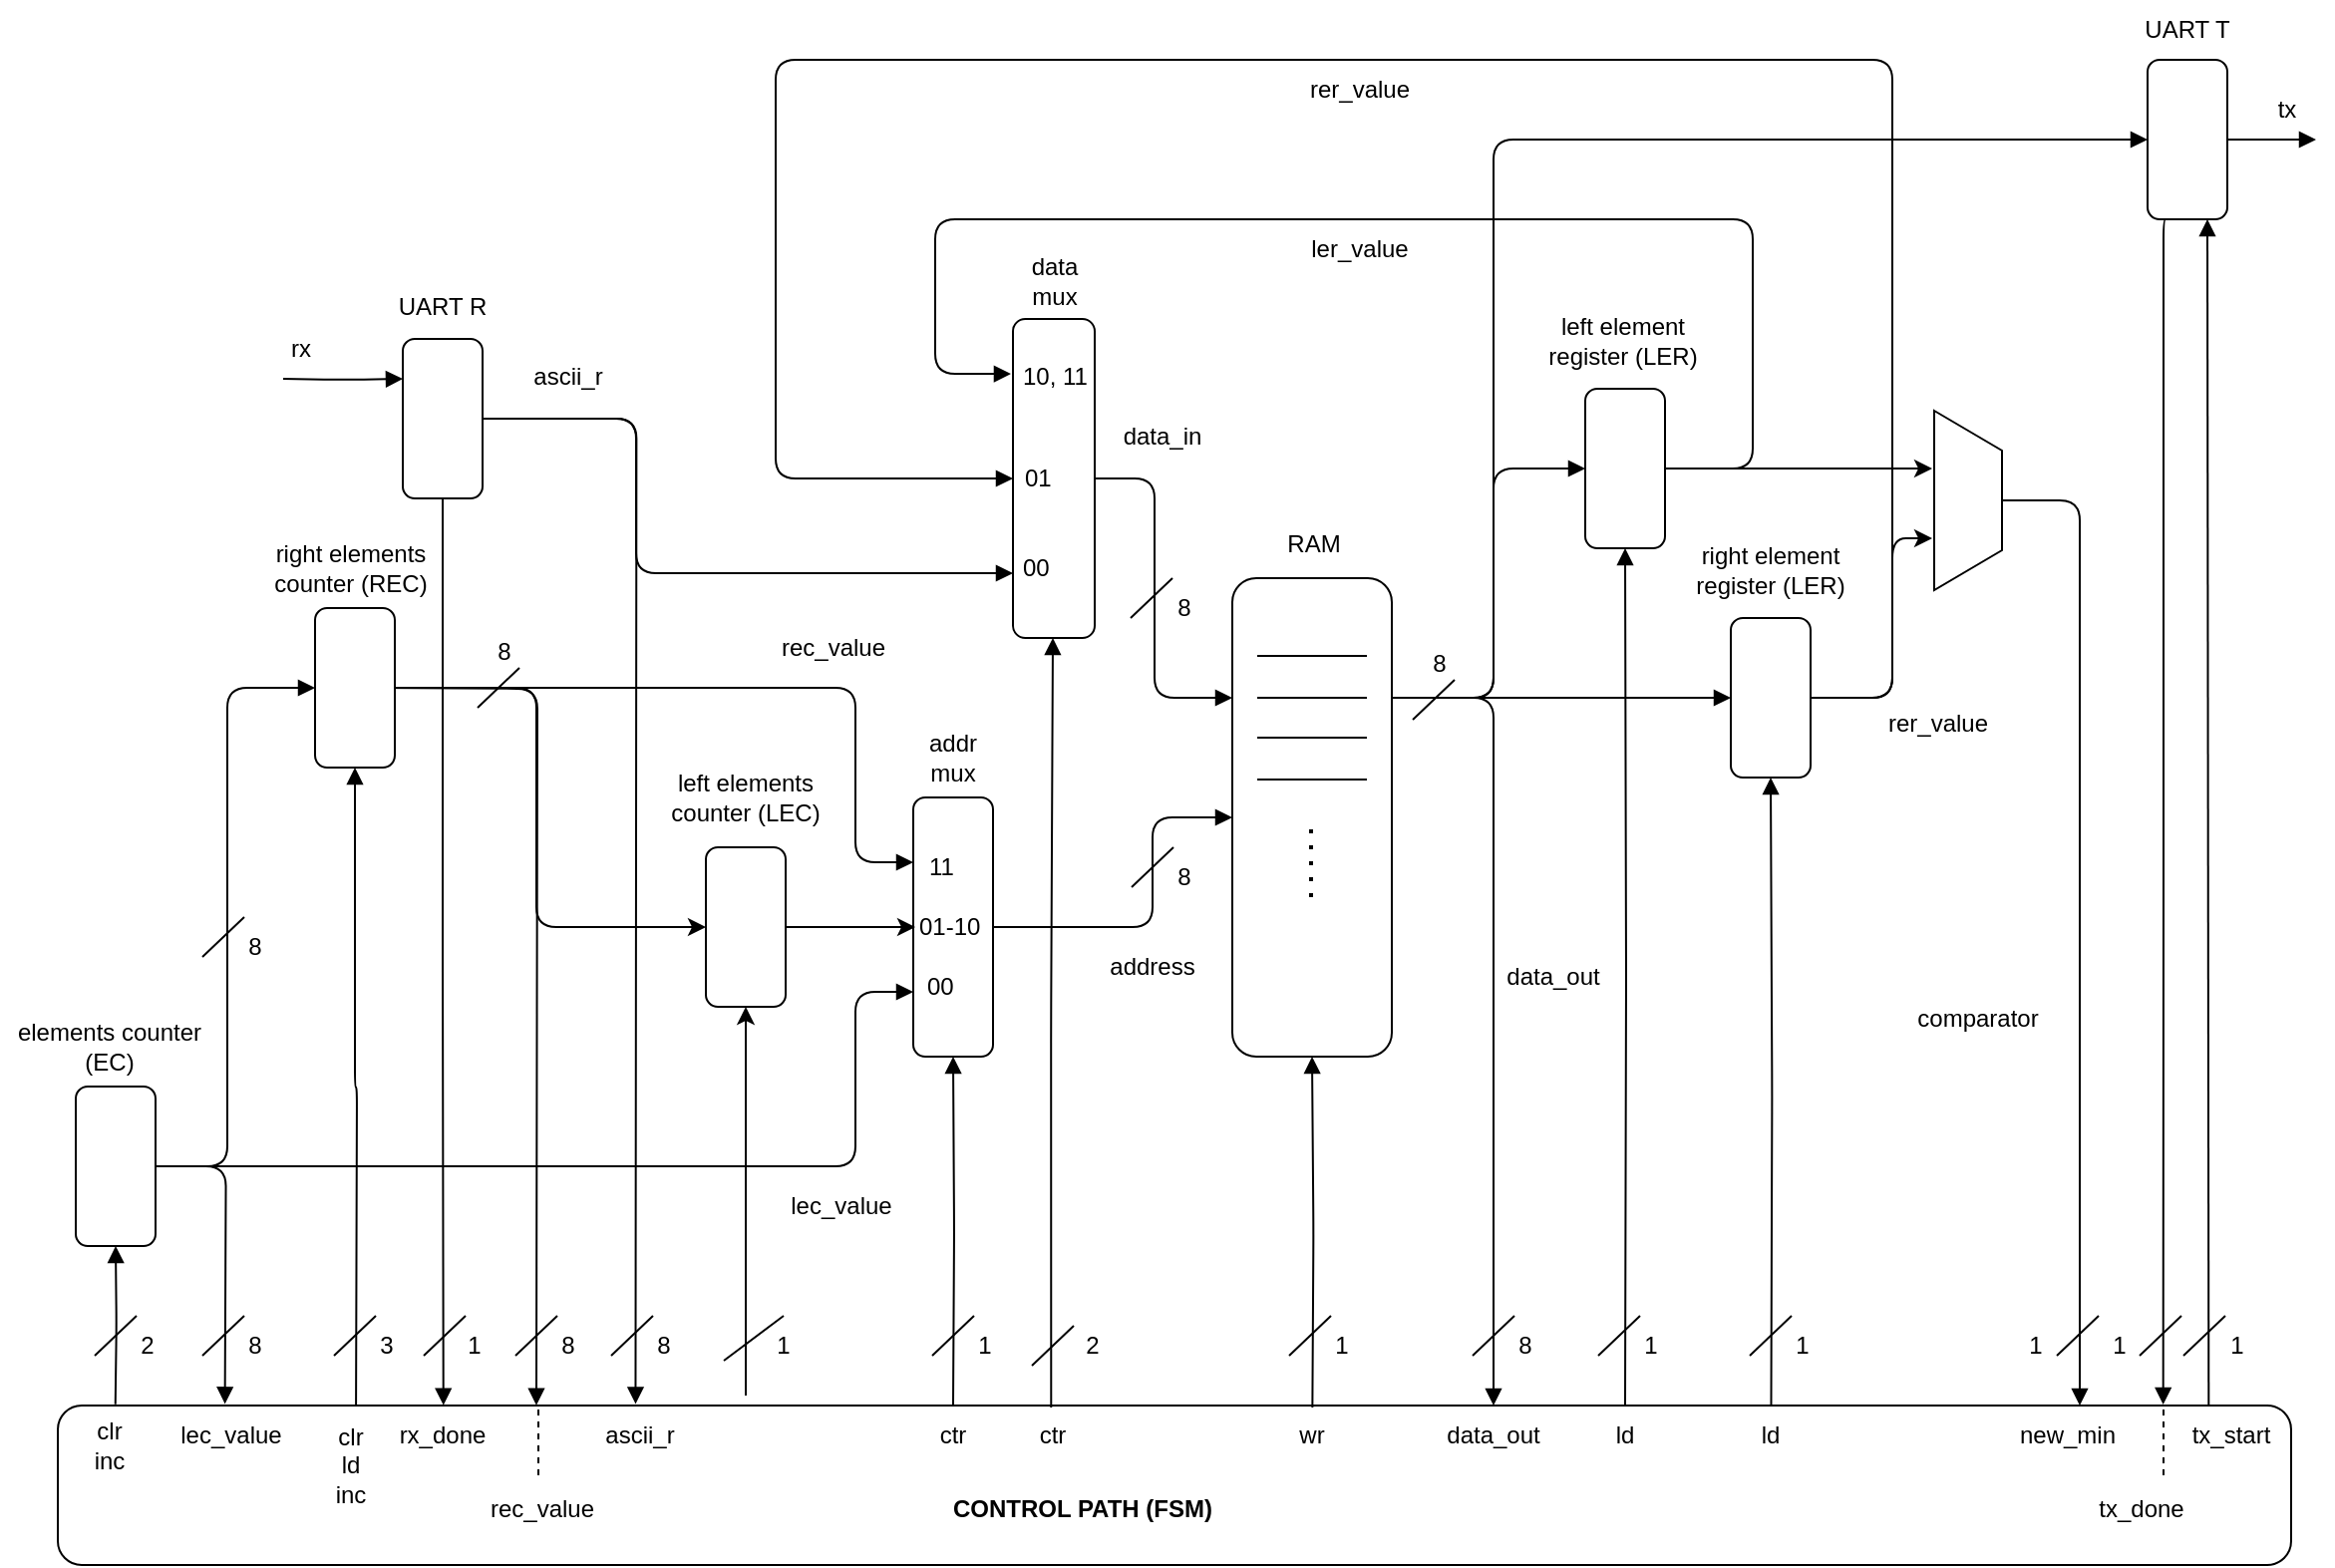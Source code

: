 <mxfile>
    <diagram id="h5a3ldeYXyFLJkilJJnu" name="Page-1">
        <mxGraphModel dx="2422" dy="714" grid="1" gridSize="10" guides="1" tooltips="1" connect="1" arrows="1" fold="1" page="1" pageScale="1" pageWidth="1169" pageHeight="827" math="0" shadow="0">
            <root>
                <mxCell id="0"/>
                <mxCell id="1" parent="0"/>
                <mxCell id="CEuMxIN872mGvEXIS4uV-9" value="" style="rounded=1;whiteSpace=wrap;html=1;" parent="1" vertex="1">
                    <mxGeometry x="499" y="170" width="41" height="160" as="geometry"/>
                </mxCell>
                <mxCell id="oYQ-7bH0k8p__cUf9KNq-63" value="" style="rounded=1;whiteSpace=wrap;html=1;fillColor=none;" parent="1" vertex="1">
                    <mxGeometry x="20" y="715" width="1120" height="80" as="geometry"/>
                </mxCell>
                <mxCell id="XavPDIhAIsiHv7DO1WEM-35" style="edgeStyle=orthogonalEdgeStyle;rounded=1;orthogonalLoop=1;jettySize=auto;html=1;entryX=0.5;entryY=1;entryDx=0;entryDy=0;endArrow=block;endFill=1;exitX=0.029;exitY=-0.008;exitDx=0;exitDy=0;exitPerimeter=0;" parent="1" target="XavPDIhAIsiHv7DO1WEM-1" edge="1">
                    <mxGeometry relative="1" as="geometry">
                        <mxPoint x="48.87" y="714.36" as="sourcePoint"/>
                    </mxGeometry>
                </mxCell>
                <mxCell id="SNIWQE7JzBNAjQenBuYs-28" style="edgeStyle=orthogonalEdgeStyle;rounded=1;orthogonalLoop=1;jettySize=auto;html=1;exitX=1;exitY=0.5;exitDx=0;exitDy=0;entryX=0;entryY=0.75;entryDx=0;entryDy=0;endArrow=block;endFill=1;" parent="1" source="XavPDIhAIsiHv7DO1WEM-1" target="XavPDIhAIsiHv7DO1WEM-4" edge="1">
                    <mxGeometry relative="1" as="geometry">
                        <Array as="points">
                            <mxPoint x="420" y="595"/>
                            <mxPoint x="420" y="508"/>
                        </Array>
                    </mxGeometry>
                </mxCell>
                <mxCell id="6G7kog38tWFpas8sZ1hU-5" style="edgeStyle=orthogonalEdgeStyle;rounded=1;orthogonalLoop=1;jettySize=auto;html=1;exitX=1;exitY=0.5;exitDx=0;exitDy=0;entryX=0.08;entryY=-0.01;entryDx=0;entryDy=0;entryPerimeter=0;endArrow=block;endFill=1;" parent="1" source="XavPDIhAIsiHv7DO1WEM-1" edge="1">
                    <mxGeometry relative="1" as="geometry">
                        <mxPoint x="103.8" y="714.2" as="targetPoint"/>
                    </mxGeometry>
                </mxCell>
                <mxCell id="XavPDIhAIsiHv7DO1WEM-1" value="" style="rounded=1;whiteSpace=wrap;html=1;" parent="1" vertex="1">
                    <mxGeometry x="29" y="555" width="40" height="80" as="geometry"/>
                </mxCell>
                <mxCell id="XavPDIhAIsiHv7DO1WEM-7" style="edgeStyle=orthogonalEdgeStyle;rounded=1;orthogonalLoop=1;jettySize=auto;html=1;exitX=1;exitY=0.5;exitDx=0;exitDy=0;entryX=0;entryY=0.25;entryDx=0;entryDy=0;endArrow=block;endFill=1;" parent="1" source="XavPDIhAIsiHv7DO1WEM-3" target="XavPDIhAIsiHv7DO1WEM-4" edge="1">
                    <mxGeometry relative="1" as="geometry">
                        <Array as="points">
                            <mxPoint x="420" y="355"/>
                            <mxPoint x="420" y="443"/>
                        </Array>
                    </mxGeometry>
                </mxCell>
                <mxCell id="XavPDIhAIsiHv7DO1WEM-9" style="edgeStyle=orthogonalEdgeStyle;rounded=1;orthogonalLoop=1;jettySize=auto;html=1;exitX=0;exitY=0.5;exitDx=0;exitDy=0;endArrow=block;endFill=1;entryX=0;entryY=0.5;entryDx=0;entryDy=0;" parent="1" target="XavPDIhAIsiHv7DO1WEM-3" edge="1">
                    <mxGeometry relative="1" as="geometry">
                        <mxPoint x="69" y="595" as="sourcePoint"/>
                        <Array as="points">
                            <mxPoint x="105" y="595"/>
                            <mxPoint x="105" y="355"/>
                        </Array>
                    </mxGeometry>
                </mxCell>
                <mxCell id="XavPDIhAIsiHv7DO1WEM-36" style="edgeStyle=orthogonalEdgeStyle;rounded=1;orthogonalLoop=1;jettySize=auto;html=1;exitX=0.193;exitY=0.006;exitDx=0;exitDy=0;entryX=0.5;entryY=1;entryDx=0;entryDy=0;endArrow=block;endFill=1;exitPerimeter=0;" parent="1" target="XavPDIhAIsiHv7DO1WEM-3" edge="1">
                    <mxGeometry relative="1" as="geometry">
                        <mxPoint x="169.54" y="715.48" as="sourcePoint"/>
                    </mxGeometry>
                </mxCell>
                <mxCell id="6G7kog38tWFpas8sZ1hU-6" style="edgeStyle=orthogonalEdgeStyle;rounded=1;orthogonalLoop=1;jettySize=auto;html=1;exitX=1;exitY=0.5;exitDx=0;exitDy=0;entryX=0.233;entryY=-0.002;entryDx=0;entryDy=0;entryPerimeter=0;endArrow=block;endFill=1;" parent="1" edge="1">
                    <mxGeometry relative="1" as="geometry">
                        <mxPoint x="259.99" y="714.84" as="targetPoint"/>
                        <mxPoint x="178" y="355" as="sourcePoint"/>
                    </mxGeometry>
                </mxCell>
                <mxCell id="11" style="edgeStyle=none;html=1;exitX=1;exitY=0.5;exitDx=0;exitDy=0;entryX=0;entryY=0.5;entryDx=0;entryDy=0;startArrow=none;startFill=0;endArrow=classic;endFill=1;" parent="1" source="XavPDIhAIsiHv7DO1WEM-3" target="4" edge="1">
                    <mxGeometry relative="1" as="geometry">
                        <Array as="points">
                            <mxPoint x="260" y="355"/>
                            <mxPoint x="260" y="475"/>
                        </Array>
                    </mxGeometry>
                </mxCell>
                <mxCell id="XavPDIhAIsiHv7DO1WEM-3" value="" style="rounded=1;whiteSpace=wrap;html=1;" parent="1" vertex="1">
                    <mxGeometry x="149" y="315" width="40" height="80" as="geometry"/>
                </mxCell>
                <mxCell id="XavPDIhAIsiHv7DO1WEM-33" style="edgeStyle=orthogonalEdgeStyle;rounded=1;orthogonalLoop=1;jettySize=auto;html=1;exitX=1;exitY=0.5;exitDx=0;exitDy=0;endArrow=block;endFill=1;entryX=0;entryY=0.5;entryDx=0;entryDy=0;" parent="1" source="XavPDIhAIsiHv7DO1WEM-4" target="XavPDIhAIsiHv7DO1WEM-10" edge="1">
                    <mxGeometry relative="1" as="geometry">
                        <mxPoint x="559" y="475" as="targetPoint"/>
                        <Array as="points">
                            <mxPoint x="569" y="475"/>
                            <mxPoint x="569" y="420"/>
                        </Array>
                    </mxGeometry>
                </mxCell>
                <mxCell id="XavPDIhAIsiHv7DO1WEM-38" style="edgeStyle=orthogonalEdgeStyle;rounded=1;orthogonalLoop=1;jettySize=auto;html=1;exitX=0.5;exitY=0;exitDx=0;exitDy=0;entryX=0.5;entryY=1;entryDx=0;entryDy=0;endArrow=block;endFill=1;" parent="1" target="XavPDIhAIsiHv7DO1WEM-4" edge="1">
                    <mxGeometry relative="1" as="geometry">
                        <mxPoint x="469" y="715" as="sourcePoint"/>
                    </mxGeometry>
                </mxCell>
                <mxCell id="XavPDIhAIsiHv7DO1WEM-4" value="" style="rounded=1;whiteSpace=wrap;html=1;" parent="1" vertex="1">
                    <mxGeometry x="449" y="410" width="40" height="130" as="geometry"/>
                </mxCell>
                <mxCell id="XavPDIhAIsiHv7DO1WEM-17" value="" style="group" parent="1" connectable="0" vertex="1">
                    <mxGeometry x="609" y="300" width="80" height="240" as="geometry"/>
                </mxCell>
                <mxCell id="XavPDIhAIsiHv7DO1WEM-10" value="" style="rounded=1;whiteSpace=wrap;html=1;" parent="XavPDIhAIsiHv7DO1WEM-17" vertex="1">
                    <mxGeometry width="80" height="240" as="geometry"/>
                </mxCell>
                <mxCell id="XavPDIhAIsiHv7DO1WEM-12" value="" style="endArrow=none;html=1;rounded=1;" parent="XavPDIhAIsiHv7DO1WEM-17" edge="1">
                    <mxGeometry width="50" height="50" relative="1" as="geometry">
                        <mxPoint x="12.5" y="39" as="sourcePoint"/>
                        <mxPoint x="67.5" y="39" as="targetPoint"/>
                    </mxGeometry>
                </mxCell>
                <mxCell id="XavPDIhAIsiHv7DO1WEM-13" value="" style="endArrow=none;html=1;rounded=1;" parent="XavPDIhAIsiHv7DO1WEM-17" edge="1">
                    <mxGeometry width="50" height="50" relative="1" as="geometry">
                        <mxPoint x="12.5" y="60" as="sourcePoint"/>
                        <mxPoint x="67.5" y="60" as="targetPoint"/>
                    </mxGeometry>
                </mxCell>
                <mxCell id="XavPDIhAIsiHv7DO1WEM-14" value="" style="endArrow=none;html=1;rounded=1;" parent="XavPDIhAIsiHv7DO1WEM-17" edge="1">
                    <mxGeometry width="50" height="50" relative="1" as="geometry">
                        <mxPoint x="12.5" y="80" as="sourcePoint"/>
                        <mxPoint x="67.5" y="80" as="targetPoint"/>
                    </mxGeometry>
                </mxCell>
                <mxCell id="XavPDIhAIsiHv7DO1WEM-15" value="" style="endArrow=none;html=1;rounded=1;" parent="XavPDIhAIsiHv7DO1WEM-17" edge="1">
                    <mxGeometry width="50" height="50" relative="1" as="geometry">
                        <mxPoint x="12.5" y="101" as="sourcePoint"/>
                        <mxPoint x="67.5" y="101" as="targetPoint"/>
                    </mxGeometry>
                </mxCell>
                <mxCell id="XavPDIhAIsiHv7DO1WEM-16" value="" style="endArrow=none;dashed=1;html=1;dashPattern=1 3;strokeWidth=2;rounded=1;" parent="XavPDIhAIsiHv7DO1WEM-17" edge="1">
                    <mxGeometry width="50" height="50" relative="1" as="geometry">
                        <mxPoint x="39.5" y="160" as="sourcePoint"/>
                        <mxPoint x="39.5" y="120" as="targetPoint"/>
                    </mxGeometry>
                </mxCell>
                <mxCell id="XavPDIhAIsiHv7DO1WEM-40" value="right elements counter (REC)" style="text;html=1;strokeColor=none;fillColor=none;align=center;verticalAlign=middle;whiteSpace=wrap;rounded=0;" parent="1" vertex="1">
                    <mxGeometry x="112" y="280" width="110" height="30" as="geometry"/>
                </mxCell>
                <mxCell id="XavPDIhAIsiHv7DO1WEM-43" value="addr&lt;br&gt;mux" style="text;html=1;strokeColor=none;fillColor=none;align=center;verticalAlign=middle;whiteSpace=wrap;rounded=0;" parent="1" vertex="1">
                    <mxGeometry x="439" y="375" width="60" height="30" as="geometry"/>
                </mxCell>
                <mxCell id="XavPDIhAIsiHv7DO1WEM-45" value="RAM" style="text;html=1;strokeColor=none;fillColor=none;align=center;verticalAlign=middle;whiteSpace=wrap;rounded=0;direction=south;" parent="1" vertex="1">
                    <mxGeometry x="620" y="253" width="60" height="60" as="geometry"/>
                </mxCell>
                <mxCell id="XavPDIhAIsiHv7DO1WEM-48" value="ctr" style="text;html=1;strokeColor=none;fillColor=none;align=center;verticalAlign=middle;whiteSpace=wrap;rounded=0;" parent="1" vertex="1">
                    <mxGeometry x="439" y="715" width="60" height="30" as="geometry"/>
                </mxCell>
                <mxCell id="XavPDIhAIsiHv7DO1WEM-49" value="" style="endArrow=none;html=1;rounded=1;" parent="1" edge="1">
                    <mxGeometry width="50" height="50" relative="1" as="geometry">
                        <mxPoint x="458.5" y="690" as="sourcePoint"/>
                        <mxPoint x="479.5" y="670" as="targetPoint"/>
                    </mxGeometry>
                </mxCell>
                <mxCell id="XavPDIhAIsiHv7DO1WEM-51" value="" style="endArrow=none;html=1;rounded=1;" parent="1" edge="1">
                    <mxGeometry width="50" height="50" relative="1" as="geometry">
                        <mxPoint x="158.5" y="690" as="sourcePoint"/>
                        <mxPoint x="179.5" y="670" as="targetPoint"/>
                    </mxGeometry>
                </mxCell>
                <mxCell id="XavPDIhAIsiHv7DO1WEM-52" value="" style="endArrow=none;html=1;rounded=1;" parent="1" edge="1">
                    <mxGeometry width="50" height="50" relative="1" as="geometry">
                        <mxPoint x="38.5" y="690" as="sourcePoint"/>
                        <mxPoint x="59.5" y="670" as="targetPoint"/>
                    </mxGeometry>
                </mxCell>
                <mxCell id="XavPDIhAIsiHv7DO1WEM-54" value="2" style="text;html=1;strokeColor=none;fillColor=none;align=center;verticalAlign=middle;whiteSpace=wrap;rounded=0;" parent="1" vertex="1">
                    <mxGeometry x="35" y="670" width="60" height="30" as="geometry"/>
                </mxCell>
                <mxCell id="XavPDIhAIsiHv7DO1WEM-56" value="3" style="text;html=1;strokeColor=none;fillColor=none;align=center;verticalAlign=middle;whiteSpace=wrap;rounded=0;" parent="1" vertex="1">
                    <mxGeometry x="155" y="670" width="60" height="30" as="geometry"/>
                </mxCell>
                <mxCell id="XavPDIhAIsiHv7DO1WEM-60" value="1" style="text;html=1;strokeColor=none;fillColor=none;align=center;verticalAlign=middle;whiteSpace=wrap;rounded=0;" parent="1" vertex="1">
                    <mxGeometry x="455" y="670" width="60" height="30" as="geometry"/>
                </mxCell>
                <mxCell id="XavPDIhAIsiHv7DO1WEM-62" value="clr&lt;br&gt;ld&lt;br&gt;inc" style="text;html=1;strokeColor=none;fillColor=none;align=center;verticalAlign=middle;whiteSpace=wrap;rounded=0;" parent="1" vertex="1">
                    <mxGeometry x="137" y="730" width="60" height="30" as="geometry"/>
                </mxCell>
                <mxCell id="XavPDIhAIsiHv7DO1WEM-64" value="clr&lt;br&gt;inc" style="text;html=1;strokeColor=none;fillColor=none;align=center;verticalAlign=middle;whiteSpace=wrap;rounded=0;" parent="1" vertex="1">
                    <mxGeometry x="16" y="720" width="60" height="30" as="geometry"/>
                </mxCell>
                <mxCell id="XavPDIhAIsiHv7DO1WEM-65" value="CONTROL PATH (FSM)" style="text;html=1;strokeColor=none;fillColor=none;align=center;verticalAlign=middle;whiteSpace=wrap;rounded=0;fontStyle=1" parent="1" vertex="1">
                    <mxGeometry x="454" y="752" width="160" height="30" as="geometry"/>
                </mxCell>
                <mxCell id="XavPDIhAIsiHv7DO1WEM-66" value="address" style="text;html=1;strokeColor=none;fillColor=none;align=center;verticalAlign=middle;whiteSpace=wrap;rounded=0;" parent="1" vertex="1">
                    <mxGeometry x="539" y="480" width="60" height="30" as="geometry"/>
                </mxCell>
                <mxCell id="XavPDIhAIsiHv7DO1WEM-67" value="data_out" style="text;html=1;strokeColor=none;fillColor=none;align=center;verticalAlign=middle;whiteSpace=wrap;rounded=0;" parent="1" vertex="1">
                    <mxGeometry x="740" y="485" width="60" height="30" as="geometry"/>
                </mxCell>
                <mxCell id="vzGrpNzlCgdCoovgSfa--2" value="data&lt;br&gt;mux" style="text;html=1;strokeColor=none;fillColor=none;align=center;verticalAlign=middle;whiteSpace=wrap;rounded=0;" parent="1" vertex="1">
                    <mxGeometry x="489.75" y="136" width="60" height="30" as="geometry"/>
                </mxCell>
                <mxCell id="vzGrpNzlCgdCoovgSfa--9" style="edgeStyle=orthogonalEdgeStyle;rounded=1;orthogonalLoop=1;jettySize=auto;html=1;exitX=1;exitY=0.5;exitDx=0;exitDy=0;entryX=0;entryY=0.75;entryDx=0;entryDy=0;endArrow=block;endFill=1;" parent="1" source="vzGrpNzlCgdCoovgSfa--4" edge="1">
                    <mxGeometry relative="1" as="geometry">
                        <Array as="points">
                            <mxPoint x="310" y="220"/>
                            <mxPoint x="310" y="298"/>
                        </Array>
                        <mxPoint x="255" y="220" as="sourcePoint"/>
                        <mxPoint x="499" y="297.5" as="targetPoint"/>
                    </mxGeometry>
                </mxCell>
                <mxCell id="vzGrpNzlCgdCoovgSfa--14" style="edgeStyle=orthogonalEdgeStyle;rounded=1;orthogonalLoop=1;jettySize=auto;html=1;exitX=0;exitY=0.25;exitDx=0;exitDy=0;endArrow=block;endFill=1;entryX=0;entryY=0.25;entryDx=0;entryDy=0;" parent="1" target="vzGrpNzlCgdCoovgSfa--4" edge="1">
                    <mxGeometry relative="1" as="geometry">
                        <mxPoint x="133" y="200" as="sourcePoint"/>
                    </mxGeometry>
                </mxCell>
                <mxCell id="vzGrpNzlCgdCoovgSfa--25" style="edgeStyle=orthogonalEdgeStyle;rounded=1;orthogonalLoop=1;jettySize=auto;html=1;exitX=0.5;exitY=1;exitDx=0;exitDy=0;entryX=0.356;entryY=-0.006;entryDx=0;entryDy=0;endArrow=block;endFill=1;entryPerimeter=0;" parent="1" source="vzGrpNzlCgdCoovgSfa--4" edge="1">
                    <mxGeometry relative="1" as="geometry">
                        <mxPoint x="213.36" y="714.82" as="targetPoint"/>
                    </mxGeometry>
                </mxCell>
                <mxCell id="oYQ-7bH0k8p__cUf9KNq-41" style="edgeStyle=orthogonalEdgeStyle;rounded=1;orthogonalLoop=1;jettySize=auto;html=1;exitX=1;exitY=0.5;exitDx=0;exitDy=0;endArrow=block;endFill=1;entryX=0.243;entryY=-0.01;entryDx=0;entryDy=0;entryPerimeter=0;" parent="1" source="vzGrpNzlCgdCoovgSfa--4" edge="1">
                    <mxGeometry relative="1" as="geometry">
                        <mxPoint x="309.73" y="714.2" as="targetPoint"/>
                    </mxGeometry>
                </mxCell>
                <mxCell id="vzGrpNzlCgdCoovgSfa--4" value="" style="rounded=1;whiteSpace=wrap;html=1;" parent="1" vertex="1">
                    <mxGeometry x="193" y="180" width="40" height="80" as="geometry"/>
                </mxCell>
                <mxCell id="vzGrpNzlCgdCoovgSfa--15" style="edgeStyle=orthogonalEdgeStyle;rounded=1;orthogonalLoop=1;jettySize=auto;html=1;entryX=0;entryY=0.25;entryDx=0;entryDy=0;endArrow=block;endFill=1;" parent="1" target="XavPDIhAIsiHv7DO1WEM-10" edge="1">
                    <mxGeometry relative="1" as="geometry">
                        <Array as="points">
                            <mxPoint x="570" y="250"/>
                            <mxPoint x="570" y="360"/>
                        </Array>
                        <mxPoint x="540" y="250" as="sourcePoint"/>
                    </mxGeometry>
                </mxCell>
                <mxCell id="SNIWQE7JzBNAjQenBuYs-3" style="edgeStyle=orthogonalEdgeStyle;rounded=1;orthogonalLoop=1;jettySize=auto;html=1;exitX=0.563;exitY=0.013;exitDx=0;exitDy=0;entryX=0.5;entryY=1;entryDx=0;entryDy=0;endArrow=block;endFill=1;exitPerimeter=0;" parent="1" edge="1">
                    <mxGeometry relative="1" as="geometry">
                        <mxPoint x="518.14" y="716.04" as="sourcePoint"/>
                        <mxPoint x="519" y="330" as="targetPoint"/>
                        <Array as="points">
                            <mxPoint x="518" y="523"/>
                        </Array>
                    </mxGeometry>
                </mxCell>
                <mxCell id="vzGrpNzlCgdCoovgSfa--12" value="UART R" style="text;html=1;strokeColor=none;fillColor=none;align=center;verticalAlign=middle;whiteSpace=wrap;rounded=0;" parent="1" vertex="1">
                    <mxGeometry x="183" y="149" width="60" height="30" as="geometry"/>
                </mxCell>
                <mxCell id="vzGrpNzlCgdCoovgSfa--16" value="data_in" style="text;html=1;strokeColor=none;fillColor=none;align=center;verticalAlign=middle;whiteSpace=wrap;rounded=0;" parent="1" vertex="1">
                    <mxGeometry x="544" y="214" width="60" height="30" as="geometry"/>
                </mxCell>
                <mxCell id="vzGrpNzlCgdCoovgSfa--21" style="edgeStyle=orthogonalEdgeStyle;rounded=1;orthogonalLoop=1;jettySize=auto;html=1;exitX=1;exitY=0.5;exitDx=0;exitDy=0;endArrow=block;endFill=1;" parent="1" source="vzGrpNzlCgdCoovgSfa--18" edge="1">
                    <mxGeometry relative="1" as="geometry">
                        <mxPoint x="1152.5" y="80" as="targetPoint"/>
                    </mxGeometry>
                </mxCell>
                <mxCell id="vzGrpNzlCgdCoovgSfa--27" style="edgeStyle=orthogonalEdgeStyle;rounded=1;orthogonalLoop=1;jettySize=auto;html=1;exitX=0.25;exitY=1;exitDx=0;exitDy=0;endArrow=block;endFill=1;entryX=0.928;entryY=-0.006;entryDx=0;entryDy=0;entryPerimeter=0;" parent="1" source="vzGrpNzlCgdCoovgSfa--18" edge="1">
                    <mxGeometry relative="1" as="geometry">
                        <mxPoint x="1075.84" y="714.52" as="targetPoint"/>
                        <Array as="points">
                            <mxPoint x="1076" y="447"/>
                            <mxPoint x="1076" y="447"/>
                        </Array>
                    </mxGeometry>
                </mxCell>
                <mxCell id="SNIWQE7JzBNAjQenBuYs-61" style="edgeStyle=orthogonalEdgeStyle;rounded=1;orthogonalLoop=1;jettySize=auto;html=1;exitX=0.311;exitY=-0.017;exitDx=0;exitDy=0;endArrow=block;endFill=1;entryX=0.75;entryY=1;entryDx=0;entryDy=0;exitPerimeter=0;" parent="1" source="SNIWQE7JzBNAjQenBuYs-65" target="vzGrpNzlCgdCoovgSfa--18" edge="1">
                    <mxGeometry relative="1" as="geometry">
                        <mxPoint x="1096" y="715" as="sourcePoint"/>
                        <Array as="points">
                            <mxPoint x="1098" y="715"/>
                        </Array>
                    </mxGeometry>
                </mxCell>
                <mxCell id="vzGrpNzlCgdCoovgSfa--18" value="" style="rounded=1;whiteSpace=wrap;html=1;" parent="1" vertex="1">
                    <mxGeometry x="1068" y="40" width="40" height="80" as="geometry"/>
                </mxCell>
                <mxCell id="vzGrpNzlCgdCoovgSfa--22" value="UART T" style="text;html=1;strokeColor=none;fillColor=none;align=center;verticalAlign=middle;whiteSpace=wrap;rounded=0;" parent="1" vertex="1">
                    <mxGeometry x="1058" y="10" width="60" height="30" as="geometry"/>
                </mxCell>
                <mxCell id="SNIWQE7JzBNAjQenBuYs-5" value="" style="endArrow=none;html=1;rounded=1;" parent="1" edge="1">
                    <mxGeometry width="50" height="50" relative="1" as="geometry">
                        <mxPoint x="508.5" y="695" as="sourcePoint"/>
                        <mxPoint x="529.5" y="675" as="targetPoint"/>
                    </mxGeometry>
                </mxCell>
                <mxCell id="SNIWQE7JzBNAjQenBuYs-7" value="2" style="text;html=1;strokeColor=none;fillColor=none;align=center;verticalAlign=middle;whiteSpace=wrap;rounded=0;" parent="1" vertex="1">
                    <mxGeometry x="509" y="670" width="60" height="30" as="geometry"/>
                </mxCell>
                <mxCell id="SNIWQE7JzBNAjQenBuYs-9" value="" style="endArrow=none;html=1;rounded=1;" parent="1" edge="1">
                    <mxGeometry width="50" height="50" relative="1" as="geometry">
                        <mxPoint x="1064" y="690" as="sourcePoint"/>
                        <mxPoint x="1085" y="670" as="targetPoint"/>
                    </mxGeometry>
                </mxCell>
                <mxCell id="SNIWQE7JzBNAjQenBuYs-11" value="" style="endArrow=none;html=1;rounded=1;" parent="1" edge="1">
                    <mxGeometry width="50" height="50" relative="1" as="geometry">
                        <mxPoint x="203.5" y="690" as="sourcePoint"/>
                        <mxPoint x="224.5" y="670" as="targetPoint"/>
                    </mxGeometry>
                </mxCell>
                <mxCell id="SNIWQE7JzBNAjQenBuYs-13" value="1" style="text;html=1;strokeColor=none;fillColor=none;align=center;verticalAlign=middle;whiteSpace=wrap;rounded=0;" parent="1" vertex="1">
                    <mxGeometry x="199" y="670" width="60" height="30" as="geometry"/>
                </mxCell>
                <mxCell id="SNIWQE7JzBNAjQenBuYs-15" value="1" style="text;html=1;strokeColor=none;fillColor=none;align=center;verticalAlign=middle;whiteSpace=wrap;rounded=0;" parent="1" vertex="1">
                    <mxGeometry x="1024" y="670" width="60" height="30" as="geometry"/>
                </mxCell>
                <mxCell id="SNIWQE7JzBNAjQenBuYs-23" value="ctr" style="text;html=1;strokeColor=none;fillColor=none;align=center;verticalAlign=middle;whiteSpace=wrap;rounded=0;" parent="1" vertex="1">
                    <mxGeometry x="489" y="715" width="60" height="30" as="geometry"/>
                </mxCell>
                <mxCell id="SNIWQE7JzBNAjQenBuYs-25" value="rx" style="text;html=1;strokeColor=none;fillColor=none;align=center;verticalAlign=middle;whiteSpace=wrap;rounded=0;" parent="1" vertex="1">
                    <mxGeometry x="112" y="170" width="60" height="30" as="geometry"/>
                </mxCell>
                <mxCell id="SNIWQE7JzBNAjQenBuYs-29" style="edgeStyle=orthogonalEdgeStyle;rounded=1;orthogonalLoop=1;jettySize=auto;html=1;exitX=0.731;exitY=0.013;exitDx=0;exitDy=0;entryX=0.5;entryY=1;entryDx=0;entryDy=0;endArrow=block;endFill=1;exitPerimeter=0;" parent="1" target="XavPDIhAIsiHv7DO1WEM-10" edge="1">
                    <mxGeometry relative="1" as="geometry">
                        <mxPoint x="649.18" y="716.04" as="sourcePoint"/>
                    </mxGeometry>
                </mxCell>
                <mxCell id="SNIWQE7JzBNAjQenBuYs-30" value="wr" style="text;html=1;strokeColor=none;fillColor=none;align=center;verticalAlign=middle;whiteSpace=wrap;rounded=0;" parent="1" vertex="1">
                    <mxGeometry x="619" y="715" width="60" height="30" as="geometry"/>
                </mxCell>
                <mxCell id="SNIWQE7JzBNAjQenBuYs-32" value="" style="endArrow=none;html=1;rounded=1;" parent="1" edge="1">
                    <mxGeometry width="50" height="50" relative="1" as="geometry">
                        <mxPoint x="637.5" y="690" as="sourcePoint"/>
                        <mxPoint x="658.5" y="670" as="targetPoint"/>
                    </mxGeometry>
                </mxCell>
                <mxCell id="SNIWQE7JzBNAjQenBuYs-33" value="1" style="text;html=1;strokeColor=none;fillColor=none;align=center;verticalAlign=middle;whiteSpace=wrap;rounded=0;" parent="1" vertex="1">
                    <mxGeometry x="634" y="670" width="60" height="30" as="geometry"/>
                </mxCell>
                <mxCell id="SNIWQE7JzBNAjQenBuYs-47" style="edgeStyle=orthogonalEdgeStyle;rounded=1;orthogonalLoop=1;jettySize=auto;html=1;exitX=0.708;exitY=0.006;exitDx=0;exitDy=0;entryX=0.5;entryY=1;entryDx=0;entryDy=0;endArrow=block;endFill=1;exitPerimeter=0;" parent="1" target="SNIWQE7JzBNAjQenBuYs-36" edge="1">
                    <mxGeometry relative="1" as="geometry">
                        <mxPoint x="879.24" y="715.48" as="sourcePoint"/>
                    </mxGeometry>
                </mxCell>
                <mxCell id="SNIWQE7JzBNAjQenBuYs-50" style="edgeStyle=orthogonalEdgeStyle;rounded=1;orthogonalLoop=1;jettySize=auto;html=1;exitX=1;exitY=0.5;exitDx=0;exitDy=0;endArrow=block;endFill=1;entryX=0;entryY=0.5;entryDx=0;entryDy=0;" parent="1" source="SNIWQE7JzBNAjQenBuYs-36" target="CEuMxIN872mGvEXIS4uV-9" edge="1">
                    <mxGeometry relative="1" as="geometry">
                        <Array as="points">
                            <mxPoint x="940" y="360"/>
                            <mxPoint x="940" y="40"/>
                            <mxPoint x="380" y="40"/>
                            <mxPoint x="380" y="250"/>
                        </Array>
                        <mxPoint x="496.99" y="249.5" as="targetPoint"/>
                    </mxGeometry>
                </mxCell>
                <mxCell id="2" style="edgeStyle=none;html=1;exitX=1;exitY=0.5;exitDx=0;exitDy=0;rounded=1;" parent="1" source="SNIWQE7JzBNAjQenBuYs-36" edge="1">
                    <mxGeometry relative="1" as="geometry">
                        <mxPoint x="960" y="280" as="targetPoint"/>
                        <Array as="points">
                            <mxPoint x="940" y="360"/>
                            <mxPoint x="940" y="280"/>
                        </Array>
                    </mxGeometry>
                </mxCell>
                <mxCell id="SNIWQE7JzBNAjQenBuYs-36" value="" style="rounded=1;whiteSpace=wrap;html=1;" parent="1" vertex="1">
                    <mxGeometry x="859" y="320" width="40" height="80" as="geometry"/>
                </mxCell>
                <mxCell id="SNIWQE7JzBNAjQenBuYs-45" style="edgeStyle=orthogonalEdgeStyle;rounded=1;orthogonalLoop=1;jettySize=auto;html=1;exitX=0.5;exitY=0;exitDx=0;exitDy=0;endArrow=block;endFill=1;" parent="1" source="SNIWQE7JzBNAjQenBuYs-37" edge="1">
                    <mxGeometry relative="1" as="geometry">
                        <mxPoint x="1034" y="715" as="targetPoint"/>
                        <Array as="points">
                            <mxPoint x="1034" y="261"/>
                        </Array>
                    </mxGeometry>
                </mxCell>
                <mxCell id="SNIWQE7JzBNAjQenBuYs-37" value="" style="shape=trapezoid;perimeter=trapezoidPerimeter;whiteSpace=wrap;html=1;fixedSize=1;fillColor=none;rotation=90;" parent="1" vertex="1">
                    <mxGeometry x="933" y="244" width="90" height="34" as="geometry"/>
                </mxCell>
                <mxCell id="SNIWQE7JzBNAjQenBuYs-38" style="edgeStyle=orthogonalEdgeStyle;rounded=1;orthogonalLoop=1;jettySize=auto;html=1;exitX=1;exitY=0.25;exitDx=0;exitDy=0;entryX=0;entryY=0.5;entryDx=0;entryDy=0;endArrow=block;endFill=1;" parent="1" source="XavPDIhAIsiHv7DO1WEM-10" target="SNIWQE7JzBNAjQenBuYs-36" edge="1">
                    <mxGeometry relative="1" as="geometry"/>
                </mxCell>
                <mxCell id="SNIWQE7JzBNAjQenBuYs-43" value="comparator" style="text;html=1;strokeColor=none;fillColor=none;align=center;verticalAlign=middle;whiteSpace=wrap;rounded=0;" parent="1" vertex="1">
                    <mxGeometry x="953" y="506" width="60" height="30" as="geometry"/>
                </mxCell>
                <mxCell id="SNIWQE7JzBNAjQenBuYs-44" value="right element register (LER)" style="text;html=1;strokeColor=none;fillColor=none;align=center;verticalAlign=middle;whiteSpace=wrap;rounded=0;" parent="1" vertex="1">
                    <mxGeometry x="830" y="281" width="98" height="30" as="geometry"/>
                </mxCell>
                <mxCell id="SNIWQE7JzBNAjQenBuYs-48" value="ld" style="text;html=1;strokeColor=none;fillColor=none;align=center;verticalAlign=middle;whiteSpace=wrap;rounded=0;" parent="1" vertex="1">
                    <mxGeometry x="849" y="715" width="60" height="30" as="geometry"/>
                </mxCell>
                <mxCell id="SNIWQE7JzBNAjQenBuYs-49" value="new_min" style="text;html=1;strokeColor=none;fillColor=none;align=center;verticalAlign=middle;whiteSpace=wrap;rounded=0;" parent="1" vertex="1">
                    <mxGeometry x="998" y="715" width="60" height="30" as="geometry"/>
                </mxCell>
                <mxCell id="SNIWQE7JzBNAjQenBuYs-62" value="tx_done" style="text;html=1;strokeColor=none;fillColor=none;align=center;verticalAlign=middle;whiteSpace=wrap;rounded=0;" parent="1" vertex="1">
                    <mxGeometry x="1035" y="752" width="60" height="30" as="geometry"/>
                </mxCell>
                <mxCell id="SNIWQE7JzBNAjQenBuYs-63" value="" style="endArrow=none;html=1;rounded=1;" parent="1" edge="1">
                    <mxGeometry width="50" height="50" relative="1" as="geometry">
                        <mxPoint x="1086" y="690" as="sourcePoint"/>
                        <mxPoint x="1107" y="670" as="targetPoint"/>
                    </mxGeometry>
                </mxCell>
                <mxCell id="SNIWQE7JzBNAjQenBuYs-65" value="tx_start" style="text;html=1;strokeColor=none;fillColor=none;align=center;verticalAlign=middle;whiteSpace=wrap;rounded=0;" parent="1" vertex="1">
                    <mxGeometry x="1080" y="715" width="60" height="30" as="geometry"/>
                </mxCell>
                <mxCell id="SNIWQE7JzBNAjQenBuYs-66" value="" style="endArrow=none;html=1;rounded=1;" parent="1" edge="1">
                    <mxGeometry width="50" height="50" relative="1" as="geometry">
                        <mxPoint x="868.5" y="690" as="sourcePoint"/>
                        <mxPoint x="889.5" y="670" as="targetPoint"/>
                    </mxGeometry>
                </mxCell>
                <mxCell id="SNIWQE7JzBNAjQenBuYs-67" value="1" style="text;html=1;strokeColor=none;fillColor=none;align=center;verticalAlign=middle;whiteSpace=wrap;rounded=0;" parent="1" vertex="1">
                    <mxGeometry x="865" y="670" width="60" height="30" as="geometry"/>
                </mxCell>
                <mxCell id="6G7kog38tWFpas8sZ1hU-8" value="rx_done" style="text;html=1;strokeColor=none;fillColor=none;align=center;verticalAlign=middle;whiteSpace=wrap;rounded=0;" parent="1" vertex="1">
                    <mxGeometry x="183" y="715" width="60" height="30" as="geometry"/>
                </mxCell>
                <mxCell id="6G7kog38tWFpas8sZ1hU-9" value="lec_value" style="text;html=1;strokeColor=none;fillColor=none;align=center;verticalAlign=middle;whiteSpace=wrap;rounded=0;" parent="1" vertex="1">
                    <mxGeometry x="77" y="715" width="60" height="30" as="geometry"/>
                </mxCell>
                <mxCell id="6G7kog38tWFpas8sZ1hU-11" value="" style="endArrow=none;html=1;rounded=1;" parent="1" edge="1">
                    <mxGeometry width="50" height="50" relative="1" as="geometry">
                        <mxPoint x="92.5" y="690" as="sourcePoint"/>
                        <mxPoint x="113.5" y="670" as="targetPoint"/>
                    </mxGeometry>
                </mxCell>
                <mxCell id="6G7kog38tWFpas8sZ1hU-12" value="8" style="text;html=1;strokeColor=none;fillColor=none;align=center;verticalAlign=middle;whiteSpace=wrap;rounded=0;" parent="1" vertex="1">
                    <mxGeometry x="89" y="670" width="60" height="30" as="geometry"/>
                </mxCell>
                <mxCell id="6G7kog38tWFpas8sZ1hU-13" value="" style="endArrow=none;html=1;rounded=1;" parent="1" edge="1">
                    <mxGeometry width="50" height="50" relative="1" as="geometry">
                        <mxPoint x="249.5" y="690" as="sourcePoint"/>
                        <mxPoint x="270.5" y="670" as="targetPoint"/>
                    </mxGeometry>
                </mxCell>
                <mxCell id="6G7kog38tWFpas8sZ1hU-14" value="8" style="text;html=1;strokeColor=none;fillColor=none;align=center;verticalAlign=middle;whiteSpace=wrap;rounded=0;" parent="1" vertex="1">
                    <mxGeometry x="246" y="670" width="60" height="30" as="geometry"/>
                </mxCell>
                <mxCell id="6G7kog38tWFpas8sZ1hU-16" value="" style="endArrow=none;html=1;rounded=1;" parent="1" edge="1">
                    <mxGeometry width="50" height="50" relative="1" as="geometry">
                        <mxPoint x="1022.5" y="690" as="sourcePoint"/>
                        <mxPoint x="1043.5" y="670" as="targetPoint"/>
                    </mxGeometry>
                </mxCell>
                <mxCell id="6G7kog38tWFpas8sZ1hU-17" value="1" style="text;html=1;strokeColor=none;fillColor=none;align=center;verticalAlign=middle;whiteSpace=wrap;rounded=0;" parent="1" vertex="1">
                    <mxGeometry x="982" y="670" width="60" height="30" as="geometry"/>
                </mxCell>
                <mxCell id="oYQ-7bH0k8p__cUf9KNq-4" value="" style="endArrow=none;html=1;rounded=1;" parent="1" edge="1">
                    <mxGeometry width="50" height="50" relative="1" as="geometry">
                        <mxPoint x="92.5" y="490" as="sourcePoint"/>
                        <mxPoint x="113.5" y="470" as="targetPoint"/>
                    </mxGeometry>
                </mxCell>
                <mxCell id="oYQ-7bH0k8p__cUf9KNq-5" value="8" style="text;html=1;strokeColor=none;fillColor=none;align=center;verticalAlign=middle;whiteSpace=wrap;rounded=0;" parent="1" vertex="1">
                    <mxGeometry x="89" y="470" width="60" height="30" as="geometry"/>
                </mxCell>
                <mxCell id="oYQ-7bH0k8p__cUf9KNq-9" value="" style="endArrow=none;html=1;rounded=1;" parent="1" edge="1">
                    <mxGeometry width="50" height="50" relative="1" as="geometry">
                        <mxPoint x="230.5" y="365" as="sourcePoint"/>
                        <mxPoint x="251.5" y="345" as="targetPoint"/>
                    </mxGeometry>
                </mxCell>
                <mxCell id="oYQ-7bH0k8p__cUf9KNq-10" value="8" style="text;html=1;strokeColor=none;fillColor=none;align=center;verticalAlign=middle;whiteSpace=wrap;rounded=0;" parent="1" vertex="1">
                    <mxGeometry x="214" y="322" width="60" height="30" as="geometry"/>
                </mxCell>
                <mxCell id="oYQ-7bH0k8p__cUf9KNq-13" value="" style="endArrow=none;html=1;rounded=1;" parent="1" edge="1">
                    <mxGeometry width="50" height="50" relative="1" as="geometry">
                        <mxPoint x="699.5" y="371" as="sourcePoint"/>
                        <mxPoint x="720.5" y="351" as="targetPoint"/>
                    </mxGeometry>
                </mxCell>
                <mxCell id="oYQ-7bH0k8p__cUf9KNq-14" value="8" style="text;html=1;strokeColor=none;fillColor=none;align=center;verticalAlign=middle;whiteSpace=wrap;rounded=0;" parent="1" vertex="1">
                    <mxGeometry x="703" y="328" width="20" height="30" as="geometry"/>
                </mxCell>
                <mxCell id="oYQ-7bH0k8p__cUf9KNq-17" value="" style="endArrow=none;html=1;rounded=1;" parent="1" edge="1">
                    <mxGeometry width="50" height="50" relative="1" as="geometry">
                        <mxPoint x="558" y="320" as="sourcePoint"/>
                        <mxPoint x="579" y="300" as="targetPoint"/>
                    </mxGeometry>
                </mxCell>
                <mxCell id="oYQ-7bH0k8p__cUf9KNq-18" value="8" style="text;html=1;strokeColor=none;fillColor=none;align=center;verticalAlign=middle;whiteSpace=wrap;rounded=0;" parent="1" vertex="1">
                    <mxGeometry x="554.5" y="300" width="60" height="30" as="geometry"/>
                </mxCell>
                <mxCell id="oYQ-7bH0k8p__cUf9KNq-19" value="" style="endArrow=none;html=1;rounded=1;" parent="1" edge="1">
                    <mxGeometry width="50" height="50" relative="1" as="geometry">
                        <mxPoint x="558.5" y="455" as="sourcePoint"/>
                        <mxPoint x="579.5" y="435" as="targetPoint"/>
                    </mxGeometry>
                </mxCell>
                <mxCell id="oYQ-7bH0k8p__cUf9KNq-20" value="8" style="text;html=1;strokeColor=none;fillColor=none;align=center;verticalAlign=middle;whiteSpace=wrap;rounded=0;" parent="1" vertex="1">
                    <mxGeometry x="555" y="435" width="60" height="30" as="geometry"/>
                </mxCell>
                <mxCell id="oYQ-7bH0k8p__cUf9KNq-21" value="00&lt;span style=&quot;color: rgba(0, 0, 0, 0); font-family: monospace; font-size: 0px;&quot;&gt;%3CmxGraphModel%3E%3Croot%3E%3CmxCell%20id%3D%220%22%2F%3E%3CmxCell%20id%3D%221%22%20parent%3D%220%22%2F%3E%3CmxCell%20id%3D%222%22%20value%3D%22%22%20style%3D%22rounded%3D1%3BwhiteSpace%3Dwrap%3Bhtml%3D1%3B%22%20vertex%3D%221%22%20parent%3D%221%22%3E%3CmxGeometry%20x%3D%22149%22%20y%3D%22315%22%20width%3D%2240%22%20height%3D%2280%22%20as%3D%22geometry%22%2F%3E%3C%2FmxCell%3E%3CmxCell%20id%3D%223%22%20value%3D%22right%20elements%20counter%20(REC)%22%20style%3D%22text%3Bhtml%3D1%3BstrokeColor%3Dnone%3BfillColor%3Dnone%3Balign%3Dcenter%3BverticalAlign%3Dmiddle%3BwhiteSpace%3Dwrap%3Brounded%3D0%3B%22%20vertex%3D%221%22%20parent%3D%221%22%3E%3CmxGeometry%20x%3D%22112%22%20y%3D%22280%22%20width%3D%22110%22%20height%3D%2230%22%20as%3D%22geometry%22%2F%3E%3C%2FmxCell%3E%3C%2Froot%3E%3C%2FmxGraphModel%3E&lt;/span&gt;" style="text;html=1;strokeColor=none;fillColor=none;align=left;verticalAlign=middle;whiteSpace=wrap;rounded=0;" parent="1" vertex="1">
                    <mxGeometry x="453.5" y="490" width="31" height="30" as="geometry"/>
                </mxCell>
                <mxCell id="oYQ-7bH0k8p__cUf9KNq-23" value="11" style="text;html=1;strokeColor=none;fillColor=none;align=left;verticalAlign=middle;whiteSpace=wrap;rounded=0;" parent="1" vertex="1">
                    <mxGeometry x="455" y="430" width="31" height="30" as="geometry"/>
                </mxCell>
                <mxCell id="oYQ-7bH0k8p__cUf9KNq-24" value="00" style="text;html=1;strokeColor=none;fillColor=none;align=left;verticalAlign=middle;whiteSpace=wrap;rounded=0;" parent="1" vertex="1">
                    <mxGeometry x="501.75" y="280" width="31" height="30" as="geometry"/>
                </mxCell>
                <mxCell id="oYQ-7bH0k8p__cUf9KNq-33" value="" style="endArrow=none;dashed=1;html=1;rounded=1;" parent="1" edge="1">
                    <mxGeometry width="50" height="50" relative="1" as="geometry">
                        <mxPoint x="261" y="750" as="sourcePoint"/>
                        <mxPoint x="261" y="715" as="targetPoint"/>
                    </mxGeometry>
                </mxCell>
                <mxCell id="oYQ-7bH0k8p__cUf9KNq-34" value="rec_value" style="text;html=1;strokeColor=none;fillColor=none;align=center;verticalAlign=middle;whiteSpace=wrap;rounded=0;" parent="1" vertex="1">
                    <mxGeometry x="233" y="752" width="60" height="30" as="geometry"/>
                </mxCell>
                <mxCell id="oYQ-7bH0k8p__cUf9KNq-37" value="ascii_r" style="text;html=1;strokeColor=none;fillColor=none;align=center;verticalAlign=middle;whiteSpace=wrap;rounded=0;" parent="1" vertex="1">
                    <mxGeometry x="282" y="715" width="60" height="30" as="geometry"/>
                </mxCell>
                <mxCell id="oYQ-7bH0k8p__cUf9KNq-49" value="data_out" style="text;html=1;strokeColor=none;fillColor=none;align=center;verticalAlign=middle;whiteSpace=wrap;rounded=0;" parent="1" vertex="1">
                    <mxGeometry x="710" y="715" width="60" height="30" as="geometry"/>
                </mxCell>
                <mxCell id="oYQ-7bH0k8p__cUf9KNq-50" value="" style="endArrow=none;dashed=1;html=1;rounded=1;" parent="1" edge="1">
                    <mxGeometry width="50" height="50" relative="1" as="geometry">
                        <mxPoint x="1076" y="750" as="sourcePoint"/>
                        <mxPoint x="1076" y="715" as="targetPoint"/>
                    </mxGeometry>
                </mxCell>
                <mxCell id="oYQ-7bH0k8p__cUf9KNq-52" value="" style="endArrow=none;html=1;rounded=1;" parent="1" edge="1">
                    <mxGeometry width="50" height="50" relative="1" as="geometry">
                        <mxPoint x="297.5" y="690" as="sourcePoint"/>
                        <mxPoint x="318.5" y="670" as="targetPoint"/>
                    </mxGeometry>
                </mxCell>
                <mxCell id="oYQ-7bH0k8p__cUf9KNq-53" value="8" style="text;html=1;strokeColor=none;fillColor=none;align=center;verticalAlign=middle;whiteSpace=wrap;rounded=0;" parent="1" vertex="1">
                    <mxGeometry x="294" y="670" width="60" height="30" as="geometry"/>
                </mxCell>
                <mxCell id="oYQ-7bH0k8p__cUf9KNq-56" value="lec_value" style="text;html=1;strokeColor=none;fillColor=none;align=center;verticalAlign=middle;whiteSpace=wrap;rounded=0;" parent="1" vertex="1">
                    <mxGeometry x="383" y="600" width="60" height="30" as="geometry"/>
                </mxCell>
                <mxCell id="oYQ-7bH0k8p__cUf9KNq-57" value="rec_value" style="text;html=1;strokeColor=none;fillColor=none;align=center;verticalAlign=middle;whiteSpace=wrap;rounded=0;" parent="1" vertex="1">
                    <mxGeometry x="379" y="320" width="60" height="30" as="geometry"/>
                </mxCell>
                <mxCell id="oYQ-7bH0k8p__cUf9KNq-58" value="ascii_r" style="text;html=1;strokeColor=none;fillColor=none;align=center;verticalAlign=middle;whiteSpace=wrap;rounded=0;" parent="1" vertex="1">
                    <mxGeometry x="246" y="184" width="60" height="30" as="geometry"/>
                </mxCell>
                <mxCell id="oYQ-7bH0k8p__cUf9KNq-61" value="1" style="text;html=1;strokeColor=none;fillColor=none;align=center;verticalAlign=middle;whiteSpace=wrap;rounded=0;" parent="1" vertex="1">
                    <mxGeometry x="1083" y="670" width="60" height="30" as="geometry"/>
                </mxCell>
                <mxCell id="oYQ-7bH0k8p__cUf9KNq-66" value="tx" style="text;html=1;strokeColor=none;fillColor=none;align=center;verticalAlign=middle;whiteSpace=wrap;rounded=0;" parent="1" vertex="1">
                    <mxGeometry x="1117.5" y="50" width="40" height="30" as="geometry"/>
                </mxCell>
                <mxCell id="CEuMxIN872mGvEXIS4uV-3" value="" style="endArrow=none;html=1;rounded=1;" parent="1" edge="1">
                    <mxGeometry width="50" height="50" relative="1" as="geometry">
                        <mxPoint x="729.5" y="690" as="sourcePoint"/>
                        <mxPoint x="750.5" y="670" as="targetPoint"/>
                    </mxGeometry>
                </mxCell>
                <mxCell id="CEuMxIN872mGvEXIS4uV-4" value="8" style="text;html=1;strokeColor=none;fillColor=none;align=center;verticalAlign=middle;whiteSpace=wrap;rounded=0;" parent="1" vertex="1">
                    <mxGeometry x="726" y="670" width="60" height="30" as="geometry"/>
                </mxCell>
                <mxCell id="CEuMxIN872mGvEXIS4uV-5" value="rer_value" style="text;html=1;strokeColor=none;fillColor=none;align=center;verticalAlign=middle;whiteSpace=wrap;rounded=0;" parent="1" vertex="1">
                    <mxGeometry x="933" y="358" width="60" height="30" as="geometry"/>
                </mxCell>
                <mxCell id="CEuMxIN872mGvEXIS4uV-10" style="edgeStyle=orthogonalEdgeStyle;rounded=1;orthogonalLoop=1;jettySize=auto;html=1;exitX=1;exitY=0.5;exitDx=0;exitDy=0;entryX=-0.025;entryY=0.172;entryDx=0;entryDy=0;entryPerimeter=0;endArrow=block;endFill=1;" parent="1" source="CEuMxIN872mGvEXIS4uV-6" target="CEuMxIN872mGvEXIS4uV-9" edge="1">
                    <mxGeometry relative="1" as="geometry">
                        <Array as="points">
                            <mxPoint x="870" y="245"/>
                            <mxPoint x="870" y="120"/>
                            <mxPoint x="460" y="120"/>
                            <mxPoint x="460" y="198"/>
                        </Array>
                    </mxGeometry>
                </mxCell>
                <mxCell id="CEuMxIN872mGvEXIS4uV-15" style="edgeStyle=orthogonalEdgeStyle;rounded=1;orthogonalLoop=1;jettySize=auto;html=1;entryX=0.5;entryY=1;entryDx=0;entryDy=0;endArrow=block;endFill=1;" parent="1" target="CEuMxIN872mGvEXIS4uV-6" edge="1">
                    <mxGeometry relative="1" as="geometry">
                        <mxPoint x="806" y="715" as="sourcePoint"/>
                    </mxGeometry>
                </mxCell>
                <mxCell id="3" style="edgeStyle=none;rounded=1;html=1;exitX=1;exitY=0.5;exitDx=0;exitDy=0;" parent="1" source="CEuMxIN872mGvEXIS4uV-6" edge="1">
                    <mxGeometry relative="1" as="geometry">
                        <mxPoint x="960" y="245" as="targetPoint"/>
                    </mxGeometry>
                </mxCell>
                <mxCell id="CEuMxIN872mGvEXIS4uV-6" value="" style="rounded=1;whiteSpace=wrap;html=1;" parent="1" vertex="1">
                    <mxGeometry x="786" y="205" width="40" height="80" as="geometry"/>
                </mxCell>
                <mxCell id="CEuMxIN872mGvEXIS4uV-12" style="edgeStyle=orthogonalEdgeStyle;rounded=1;orthogonalLoop=1;jettySize=auto;html=1;exitX=1;exitY=0.25;exitDx=0;exitDy=0;entryX=0;entryY=0.5;entryDx=0;entryDy=0;endArrow=block;endFill=1;" parent="1" source="XavPDIhAIsiHv7DO1WEM-10" target="vzGrpNzlCgdCoovgSfa--18" edge="1">
                    <mxGeometry relative="1" as="geometry">
                        <Array as="points">
                            <mxPoint x="740" y="360"/>
                            <mxPoint x="740" y="80"/>
                        </Array>
                    </mxGeometry>
                </mxCell>
                <mxCell id="CEuMxIN872mGvEXIS4uV-13" style="edgeStyle=orthogonalEdgeStyle;rounded=1;orthogonalLoop=1;jettySize=auto;html=1;exitX=1;exitY=0.25;exitDx=0;exitDy=0;entryX=0;entryY=0.5;entryDx=0;entryDy=0;endArrow=block;endFill=1;" parent="1" source="XavPDIhAIsiHv7DO1WEM-10" target="CEuMxIN872mGvEXIS4uV-6" edge="1">
                    <mxGeometry relative="1" as="geometry">
                        <Array as="points">
                            <mxPoint x="740" y="360"/>
                            <mxPoint x="740" y="245"/>
                        </Array>
                    </mxGeometry>
                </mxCell>
                <mxCell id="CEuMxIN872mGvEXIS4uV-16" style="edgeStyle=orthogonalEdgeStyle;rounded=1;orthogonalLoop=1;jettySize=auto;html=1;exitX=1;exitY=0.25;exitDx=0;exitDy=0;endArrow=block;endFill=1;" parent="1" source="XavPDIhAIsiHv7DO1WEM-10" target="oYQ-7bH0k8p__cUf9KNq-49" edge="1">
                    <mxGeometry relative="1" as="geometry"/>
                </mxCell>
                <mxCell id="CEuMxIN872mGvEXIS4uV-17" value="left element&lt;br&gt;register (LER)" style="text;html=1;strokeColor=none;fillColor=none;align=center;verticalAlign=middle;whiteSpace=wrap;rounded=0;" parent="1" vertex="1">
                    <mxGeometry x="760" y="166" width="90" height="30" as="geometry"/>
                </mxCell>
                <mxCell id="CEuMxIN872mGvEXIS4uV-18" value="ld" style="text;html=1;strokeColor=none;fillColor=none;align=center;verticalAlign=middle;whiteSpace=wrap;rounded=0;" parent="1" vertex="1">
                    <mxGeometry x="776" y="715" width="60" height="30" as="geometry"/>
                </mxCell>
                <mxCell id="CEuMxIN872mGvEXIS4uV-19" value="10, 11" style="text;html=1;strokeColor=none;fillColor=none;align=left;verticalAlign=middle;whiteSpace=wrap;rounded=0;" parent="1" vertex="1">
                    <mxGeometry x="501.75" y="184" width="37.25" height="30" as="geometry"/>
                </mxCell>
                <mxCell id="CEuMxIN872mGvEXIS4uV-20" value="ler_value" style="text;html=1;strokeColor=none;fillColor=none;align=center;verticalAlign=middle;whiteSpace=wrap;rounded=0;" parent="1" vertex="1">
                    <mxGeometry x="643" y="120" width="60" height="30" as="geometry"/>
                </mxCell>
                <mxCell id="CEuMxIN872mGvEXIS4uV-22" value="rer_value" style="text;html=1;strokeColor=none;fillColor=none;align=center;verticalAlign=middle;whiteSpace=wrap;rounded=0;" parent="1" vertex="1">
                    <mxGeometry x="643" y="40" width="60" height="30" as="geometry"/>
                </mxCell>
                <mxCell id="d-AwTGX2iSbToSUt-Cqs-1" value="" style="endArrow=none;html=1;rounded=1;" parent="1" edge="1">
                    <mxGeometry width="50" height="50" relative="1" as="geometry">
                        <mxPoint x="792.5" y="690" as="sourcePoint"/>
                        <mxPoint x="813.5" y="670" as="targetPoint"/>
                    </mxGeometry>
                </mxCell>
                <mxCell id="d-AwTGX2iSbToSUt-Cqs-2" value="1" style="text;html=1;strokeColor=none;fillColor=none;align=center;verticalAlign=middle;whiteSpace=wrap;rounded=0;" parent="1" vertex="1">
                    <mxGeometry x="789" y="670" width="60" height="30" as="geometry"/>
                </mxCell>
                <mxCell id="7BWRWG86FXolI_ZsxiAK-1" value="01" style="text;html=1;strokeColor=none;fillColor=none;align=left;verticalAlign=middle;whiteSpace=wrap;rounded=0;" parent="1" vertex="1">
                    <mxGeometry x="503.25" y="235" width="31" height="30" as="geometry"/>
                </mxCell>
                <mxCell id="_Fv7SHHVzd6cgvTaUQfM-1" value="elements counter (EC)" style="text;html=1;strokeColor=none;fillColor=none;align=center;verticalAlign=middle;whiteSpace=wrap;rounded=0;" parent="1" vertex="1">
                    <mxGeometry x="-9" y="520" width="110" height="30" as="geometry"/>
                </mxCell>
                <mxCell id="7" style="edgeStyle=none;html=1;exitX=1;exitY=0.5;exitDx=0;exitDy=0;entryX=0;entryY=0.5;entryDx=0;entryDy=0;" parent="1" source="4" target="6" edge="1">
                    <mxGeometry relative="1" as="geometry"/>
                </mxCell>
                <mxCell id="8" style="edgeStyle=none;html=1;exitX=0.5;exitY=1;exitDx=0;exitDy=0;startArrow=classic;startFill=1;endArrow=none;endFill=0;" parent="1" source="4" edge="1">
                    <mxGeometry relative="1" as="geometry">
                        <mxPoint x="365" y="710" as="targetPoint"/>
                    </mxGeometry>
                </mxCell>
                <mxCell id="4" value="" style="rounded=1;whiteSpace=wrap;html=1;" parent="1" vertex="1">
                    <mxGeometry x="345" y="435" width="40" height="80" as="geometry"/>
                </mxCell>
                <mxCell id="5" value="left elements counter (LEC)" style="text;html=1;strokeColor=none;fillColor=none;align=center;verticalAlign=middle;whiteSpace=wrap;rounded=0;" parent="1" vertex="1">
                    <mxGeometry x="310" y="395" width="110" height="30" as="geometry"/>
                </mxCell>
                <mxCell id="6" value="01-10" style="text;html=1;strokeColor=none;fillColor=none;align=left;verticalAlign=middle;whiteSpace=wrap;rounded=0;" parent="1" vertex="1">
                    <mxGeometry x="450" y="460" width="41" height="30" as="geometry"/>
                </mxCell>
                <mxCell id="9" value="1" style="text;html=1;strokeColor=none;fillColor=none;align=center;verticalAlign=middle;whiteSpace=wrap;rounded=0;" parent="1" vertex="1">
                    <mxGeometry x="354" y="670" width="60" height="30" as="geometry"/>
                </mxCell>
                <mxCell id="10" value="" style="endArrow=none;html=1;rounded=1;entryX=0.5;entryY=0;entryDx=0;entryDy=0;exitX=0;exitY=0.75;exitDx=0;exitDy=0;" parent="1" source="9" target="9" edge="1">
                    <mxGeometry width="50" height="50" relative="1" as="geometry">
                        <mxPoint x="468.5" y="700" as="sourcePoint"/>
                        <mxPoint x="489.5" y="680" as="targetPoint"/>
                    </mxGeometry>
                </mxCell>
            </root>
        </mxGraphModel>
    </diagram>
</mxfile>